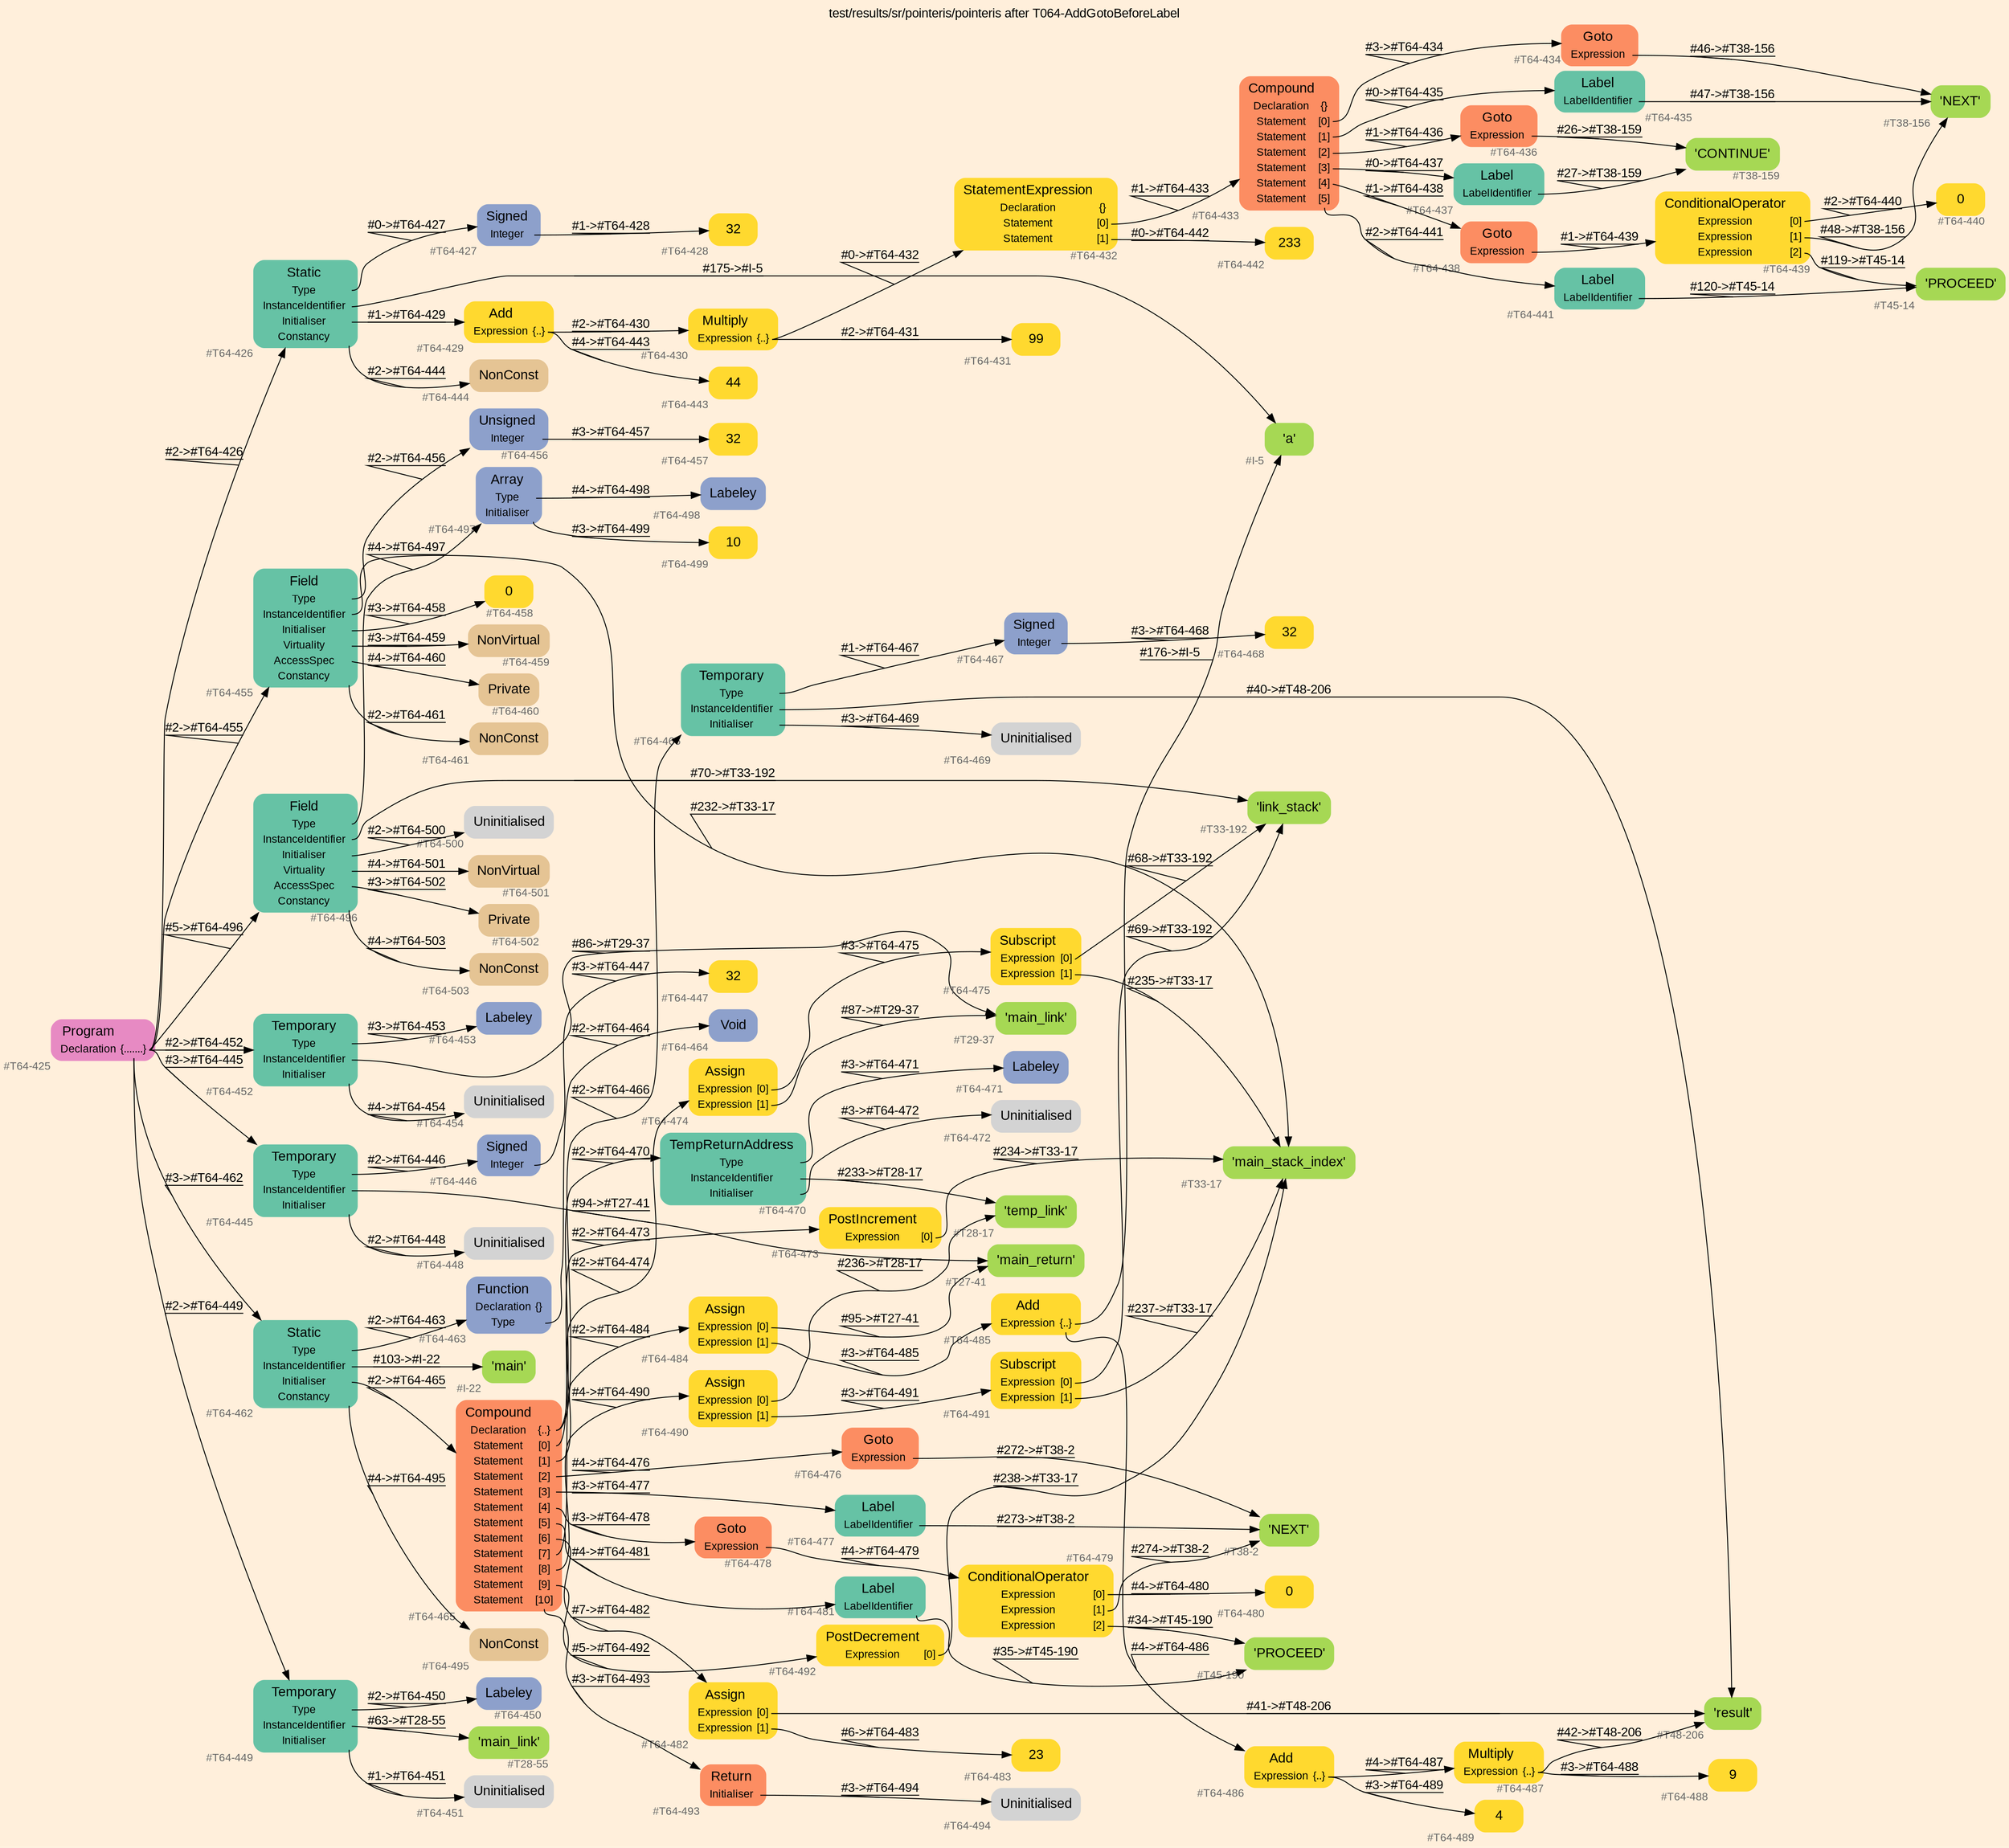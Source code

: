 digraph "test/results/sr/pointeris/pointeris after T064-AddGotoBeforeLabel" {
label = "test/results/sr/pointeris/pointeris after T064-AddGotoBeforeLabel"
labelloc = t
graph [
    rankdir = "LR"
    ranksep = 0.3
    bgcolor = antiquewhite1
    color = black
    fontcolor = black
    fontname = "Arial"
];
node [
    fontname = "Arial"
];
edge [
    fontname = "Arial"
];

// -------------------- node figure --------------------
// -------- block #T64-425 ----------
"#T64-425" [
    fillcolor = "/set28/4"
    xlabel = "#T64-425"
    fontsize = "12"
    fontcolor = grey40
    shape = "plaintext"
    label = <<TABLE BORDER="0" CELLBORDER="0" CELLSPACING="0">
     <TR><TD><FONT COLOR="black" POINT-SIZE="15">Program</FONT></TD></TR>
     <TR><TD><FONT COLOR="black" POINT-SIZE="12">Declaration</FONT></TD><TD PORT="port0"><FONT COLOR="black" POINT-SIZE="12">{.......}</FONT></TD></TR>
    </TABLE>>
    style = "rounded,filled"
];

// -------- block #T64-426 ----------
"#T64-426" [
    fillcolor = "/set28/1"
    xlabel = "#T64-426"
    fontsize = "12"
    fontcolor = grey40
    shape = "plaintext"
    label = <<TABLE BORDER="0" CELLBORDER="0" CELLSPACING="0">
     <TR><TD><FONT COLOR="black" POINT-SIZE="15">Static</FONT></TD></TR>
     <TR><TD><FONT COLOR="black" POINT-SIZE="12">Type</FONT></TD><TD PORT="port0"></TD></TR>
     <TR><TD><FONT COLOR="black" POINT-SIZE="12">InstanceIdentifier</FONT></TD><TD PORT="port1"></TD></TR>
     <TR><TD><FONT COLOR="black" POINT-SIZE="12">Initialiser</FONT></TD><TD PORT="port2"></TD></TR>
     <TR><TD><FONT COLOR="black" POINT-SIZE="12">Constancy</FONT></TD><TD PORT="port3"></TD></TR>
    </TABLE>>
    style = "rounded,filled"
];

// -------- block #T64-427 ----------
"#T64-427" [
    fillcolor = "/set28/3"
    xlabel = "#T64-427"
    fontsize = "12"
    fontcolor = grey40
    shape = "plaintext"
    label = <<TABLE BORDER="0" CELLBORDER="0" CELLSPACING="0">
     <TR><TD><FONT COLOR="black" POINT-SIZE="15">Signed</FONT></TD></TR>
     <TR><TD><FONT COLOR="black" POINT-SIZE="12">Integer</FONT></TD><TD PORT="port0"></TD></TR>
    </TABLE>>
    style = "rounded,filled"
];

// -------- block #T64-428 ----------
"#T64-428" [
    fillcolor = "/set28/6"
    xlabel = "#T64-428"
    fontsize = "12"
    fontcolor = grey40
    shape = "plaintext"
    label = <<TABLE BORDER="0" CELLBORDER="0" CELLSPACING="0">
     <TR><TD><FONT COLOR="black" POINT-SIZE="15">32</FONT></TD></TR>
    </TABLE>>
    style = "rounded,filled"
];

// -------- block #I-5 ----------
"#I-5" [
    fillcolor = "/set28/5"
    xlabel = "#I-5"
    fontsize = "12"
    fontcolor = grey40
    shape = "plaintext"
    label = <<TABLE BORDER="0" CELLBORDER="0" CELLSPACING="0">
     <TR><TD><FONT COLOR="black" POINT-SIZE="15">'a'</FONT></TD></TR>
    </TABLE>>
    style = "rounded,filled"
];

// -------- block #T64-429 ----------
"#T64-429" [
    fillcolor = "/set28/6"
    xlabel = "#T64-429"
    fontsize = "12"
    fontcolor = grey40
    shape = "plaintext"
    label = <<TABLE BORDER="0" CELLBORDER="0" CELLSPACING="0">
     <TR><TD><FONT COLOR="black" POINT-SIZE="15">Add</FONT></TD></TR>
     <TR><TD><FONT COLOR="black" POINT-SIZE="12">Expression</FONT></TD><TD PORT="port0"><FONT COLOR="black" POINT-SIZE="12">{..}</FONT></TD></TR>
    </TABLE>>
    style = "rounded,filled"
];

// -------- block #T64-430 ----------
"#T64-430" [
    fillcolor = "/set28/6"
    xlabel = "#T64-430"
    fontsize = "12"
    fontcolor = grey40
    shape = "plaintext"
    label = <<TABLE BORDER="0" CELLBORDER="0" CELLSPACING="0">
     <TR><TD><FONT COLOR="black" POINT-SIZE="15">Multiply</FONT></TD></TR>
     <TR><TD><FONT COLOR="black" POINT-SIZE="12">Expression</FONT></TD><TD PORT="port0"><FONT COLOR="black" POINT-SIZE="12">{..}</FONT></TD></TR>
    </TABLE>>
    style = "rounded,filled"
];

// -------- block #T64-431 ----------
"#T64-431" [
    fillcolor = "/set28/6"
    xlabel = "#T64-431"
    fontsize = "12"
    fontcolor = grey40
    shape = "plaintext"
    label = <<TABLE BORDER="0" CELLBORDER="0" CELLSPACING="0">
     <TR><TD><FONT COLOR="black" POINT-SIZE="15">99</FONT></TD></TR>
    </TABLE>>
    style = "rounded,filled"
];

// -------- block #T64-432 ----------
"#T64-432" [
    fillcolor = "/set28/6"
    xlabel = "#T64-432"
    fontsize = "12"
    fontcolor = grey40
    shape = "plaintext"
    label = <<TABLE BORDER="0" CELLBORDER="0" CELLSPACING="0">
     <TR><TD><FONT COLOR="black" POINT-SIZE="15">StatementExpression</FONT></TD></TR>
     <TR><TD><FONT COLOR="black" POINT-SIZE="12">Declaration</FONT></TD><TD PORT="port0"><FONT COLOR="black" POINT-SIZE="12">{}</FONT></TD></TR>
     <TR><TD><FONT COLOR="black" POINT-SIZE="12">Statement</FONT></TD><TD PORT="port1"><FONT COLOR="black" POINT-SIZE="12">[0]</FONT></TD></TR>
     <TR><TD><FONT COLOR="black" POINT-SIZE="12">Statement</FONT></TD><TD PORT="port2"><FONT COLOR="black" POINT-SIZE="12">[1]</FONT></TD></TR>
    </TABLE>>
    style = "rounded,filled"
];

// -------- block #T64-433 ----------
"#T64-433" [
    fillcolor = "/set28/2"
    xlabel = "#T64-433"
    fontsize = "12"
    fontcolor = grey40
    shape = "plaintext"
    label = <<TABLE BORDER="0" CELLBORDER="0" CELLSPACING="0">
     <TR><TD><FONT COLOR="black" POINT-SIZE="15">Compound</FONT></TD></TR>
     <TR><TD><FONT COLOR="black" POINT-SIZE="12">Declaration</FONT></TD><TD PORT="port0"><FONT COLOR="black" POINT-SIZE="12">{}</FONT></TD></TR>
     <TR><TD><FONT COLOR="black" POINT-SIZE="12">Statement</FONT></TD><TD PORT="port1"><FONT COLOR="black" POINT-SIZE="12">[0]</FONT></TD></TR>
     <TR><TD><FONT COLOR="black" POINT-SIZE="12">Statement</FONT></TD><TD PORT="port2"><FONT COLOR="black" POINT-SIZE="12">[1]</FONT></TD></TR>
     <TR><TD><FONT COLOR="black" POINT-SIZE="12">Statement</FONT></TD><TD PORT="port3"><FONT COLOR="black" POINT-SIZE="12">[2]</FONT></TD></TR>
     <TR><TD><FONT COLOR="black" POINT-SIZE="12">Statement</FONT></TD><TD PORT="port4"><FONT COLOR="black" POINT-SIZE="12">[3]</FONT></TD></TR>
     <TR><TD><FONT COLOR="black" POINT-SIZE="12">Statement</FONT></TD><TD PORT="port5"><FONT COLOR="black" POINT-SIZE="12">[4]</FONT></TD></TR>
     <TR><TD><FONT COLOR="black" POINT-SIZE="12">Statement</FONT></TD><TD PORT="port6"><FONT COLOR="black" POINT-SIZE="12">[5]</FONT></TD></TR>
    </TABLE>>
    style = "rounded,filled"
];

// -------- block #T64-434 ----------
"#T64-434" [
    fillcolor = "/set28/2"
    xlabel = "#T64-434"
    fontsize = "12"
    fontcolor = grey40
    shape = "plaintext"
    label = <<TABLE BORDER="0" CELLBORDER="0" CELLSPACING="0">
     <TR><TD><FONT COLOR="black" POINT-SIZE="15">Goto</FONT></TD></TR>
     <TR><TD><FONT COLOR="black" POINT-SIZE="12">Expression</FONT></TD><TD PORT="port0"></TD></TR>
    </TABLE>>
    style = "rounded,filled"
];

// -------- block #T38-156 ----------
"#T38-156" [
    fillcolor = "/set28/5"
    xlabel = "#T38-156"
    fontsize = "12"
    fontcolor = grey40
    shape = "plaintext"
    label = <<TABLE BORDER="0" CELLBORDER="0" CELLSPACING="0">
     <TR><TD><FONT COLOR="black" POINT-SIZE="15">'NEXT'</FONT></TD></TR>
    </TABLE>>
    style = "rounded,filled"
];

// -------- block #T64-435 ----------
"#T64-435" [
    fillcolor = "/set28/1"
    xlabel = "#T64-435"
    fontsize = "12"
    fontcolor = grey40
    shape = "plaintext"
    label = <<TABLE BORDER="0" CELLBORDER="0" CELLSPACING="0">
     <TR><TD><FONT COLOR="black" POINT-SIZE="15">Label</FONT></TD></TR>
     <TR><TD><FONT COLOR="black" POINT-SIZE="12">LabelIdentifier</FONT></TD><TD PORT="port0"></TD></TR>
    </TABLE>>
    style = "rounded,filled"
];

// -------- block #T64-436 ----------
"#T64-436" [
    fillcolor = "/set28/2"
    xlabel = "#T64-436"
    fontsize = "12"
    fontcolor = grey40
    shape = "plaintext"
    label = <<TABLE BORDER="0" CELLBORDER="0" CELLSPACING="0">
     <TR><TD><FONT COLOR="black" POINT-SIZE="15">Goto</FONT></TD></TR>
     <TR><TD><FONT COLOR="black" POINT-SIZE="12">Expression</FONT></TD><TD PORT="port0"></TD></TR>
    </TABLE>>
    style = "rounded,filled"
];

// -------- block #T38-159 ----------
"#T38-159" [
    fillcolor = "/set28/5"
    xlabel = "#T38-159"
    fontsize = "12"
    fontcolor = grey40
    shape = "plaintext"
    label = <<TABLE BORDER="0" CELLBORDER="0" CELLSPACING="0">
     <TR><TD><FONT COLOR="black" POINT-SIZE="15">'CONTINUE'</FONT></TD></TR>
    </TABLE>>
    style = "rounded,filled"
];

// -------- block #T64-437 ----------
"#T64-437" [
    fillcolor = "/set28/1"
    xlabel = "#T64-437"
    fontsize = "12"
    fontcolor = grey40
    shape = "plaintext"
    label = <<TABLE BORDER="0" CELLBORDER="0" CELLSPACING="0">
     <TR><TD><FONT COLOR="black" POINT-SIZE="15">Label</FONT></TD></TR>
     <TR><TD><FONT COLOR="black" POINT-SIZE="12">LabelIdentifier</FONT></TD><TD PORT="port0"></TD></TR>
    </TABLE>>
    style = "rounded,filled"
];

// -------- block #T64-438 ----------
"#T64-438" [
    fillcolor = "/set28/2"
    xlabel = "#T64-438"
    fontsize = "12"
    fontcolor = grey40
    shape = "plaintext"
    label = <<TABLE BORDER="0" CELLBORDER="0" CELLSPACING="0">
     <TR><TD><FONT COLOR="black" POINT-SIZE="15">Goto</FONT></TD></TR>
     <TR><TD><FONT COLOR="black" POINT-SIZE="12">Expression</FONT></TD><TD PORT="port0"></TD></TR>
    </TABLE>>
    style = "rounded,filled"
];

// -------- block #T64-439 ----------
"#T64-439" [
    fillcolor = "/set28/6"
    xlabel = "#T64-439"
    fontsize = "12"
    fontcolor = grey40
    shape = "plaintext"
    label = <<TABLE BORDER="0" CELLBORDER="0" CELLSPACING="0">
     <TR><TD><FONT COLOR="black" POINT-SIZE="15">ConditionalOperator</FONT></TD></TR>
     <TR><TD><FONT COLOR="black" POINT-SIZE="12">Expression</FONT></TD><TD PORT="port0"><FONT COLOR="black" POINT-SIZE="12">[0]</FONT></TD></TR>
     <TR><TD><FONT COLOR="black" POINT-SIZE="12">Expression</FONT></TD><TD PORT="port1"><FONT COLOR="black" POINT-SIZE="12">[1]</FONT></TD></TR>
     <TR><TD><FONT COLOR="black" POINT-SIZE="12">Expression</FONT></TD><TD PORT="port2"><FONT COLOR="black" POINT-SIZE="12">[2]</FONT></TD></TR>
    </TABLE>>
    style = "rounded,filled"
];

// -------- block #T64-440 ----------
"#T64-440" [
    fillcolor = "/set28/6"
    xlabel = "#T64-440"
    fontsize = "12"
    fontcolor = grey40
    shape = "plaintext"
    label = <<TABLE BORDER="0" CELLBORDER="0" CELLSPACING="0">
     <TR><TD><FONT COLOR="black" POINT-SIZE="15">0</FONT></TD></TR>
    </TABLE>>
    style = "rounded,filled"
];

// -------- block #T45-14 ----------
"#T45-14" [
    fillcolor = "/set28/5"
    xlabel = "#T45-14"
    fontsize = "12"
    fontcolor = grey40
    shape = "plaintext"
    label = <<TABLE BORDER="0" CELLBORDER="0" CELLSPACING="0">
     <TR><TD><FONT COLOR="black" POINT-SIZE="15">'PROCEED'</FONT></TD></TR>
    </TABLE>>
    style = "rounded,filled"
];

// -------- block #T64-441 ----------
"#T64-441" [
    fillcolor = "/set28/1"
    xlabel = "#T64-441"
    fontsize = "12"
    fontcolor = grey40
    shape = "plaintext"
    label = <<TABLE BORDER="0" CELLBORDER="0" CELLSPACING="0">
     <TR><TD><FONT COLOR="black" POINT-SIZE="15">Label</FONT></TD></TR>
     <TR><TD><FONT COLOR="black" POINT-SIZE="12">LabelIdentifier</FONT></TD><TD PORT="port0"></TD></TR>
    </TABLE>>
    style = "rounded,filled"
];

// -------- block #T64-442 ----------
"#T64-442" [
    fillcolor = "/set28/6"
    xlabel = "#T64-442"
    fontsize = "12"
    fontcolor = grey40
    shape = "plaintext"
    label = <<TABLE BORDER="0" CELLBORDER="0" CELLSPACING="0">
     <TR><TD><FONT COLOR="black" POINT-SIZE="15">233</FONT></TD></TR>
    </TABLE>>
    style = "rounded,filled"
];

// -------- block #T64-443 ----------
"#T64-443" [
    fillcolor = "/set28/6"
    xlabel = "#T64-443"
    fontsize = "12"
    fontcolor = grey40
    shape = "plaintext"
    label = <<TABLE BORDER="0" CELLBORDER="0" CELLSPACING="0">
     <TR><TD><FONT COLOR="black" POINT-SIZE="15">44</FONT></TD></TR>
    </TABLE>>
    style = "rounded,filled"
];

// -------- block #T64-444 ----------
"#T64-444" [
    fillcolor = "/set28/7"
    xlabel = "#T64-444"
    fontsize = "12"
    fontcolor = grey40
    shape = "plaintext"
    label = <<TABLE BORDER="0" CELLBORDER="0" CELLSPACING="0">
     <TR><TD><FONT COLOR="black" POINT-SIZE="15">NonConst</FONT></TD></TR>
    </TABLE>>
    style = "rounded,filled"
];

// -------- block #T64-445 ----------
"#T64-445" [
    fillcolor = "/set28/1"
    xlabel = "#T64-445"
    fontsize = "12"
    fontcolor = grey40
    shape = "plaintext"
    label = <<TABLE BORDER="0" CELLBORDER="0" CELLSPACING="0">
     <TR><TD><FONT COLOR="black" POINT-SIZE="15">Temporary</FONT></TD></TR>
     <TR><TD><FONT COLOR="black" POINT-SIZE="12">Type</FONT></TD><TD PORT="port0"></TD></TR>
     <TR><TD><FONT COLOR="black" POINT-SIZE="12">InstanceIdentifier</FONT></TD><TD PORT="port1"></TD></TR>
     <TR><TD><FONT COLOR="black" POINT-SIZE="12">Initialiser</FONT></TD><TD PORT="port2"></TD></TR>
    </TABLE>>
    style = "rounded,filled"
];

// -------- block #T64-446 ----------
"#T64-446" [
    fillcolor = "/set28/3"
    xlabel = "#T64-446"
    fontsize = "12"
    fontcolor = grey40
    shape = "plaintext"
    label = <<TABLE BORDER="0" CELLBORDER="0" CELLSPACING="0">
     <TR><TD><FONT COLOR="black" POINT-SIZE="15">Signed</FONT></TD></TR>
     <TR><TD><FONT COLOR="black" POINT-SIZE="12">Integer</FONT></TD><TD PORT="port0"></TD></TR>
    </TABLE>>
    style = "rounded,filled"
];

// -------- block #T64-447 ----------
"#T64-447" [
    fillcolor = "/set28/6"
    xlabel = "#T64-447"
    fontsize = "12"
    fontcolor = grey40
    shape = "plaintext"
    label = <<TABLE BORDER="0" CELLBORDER="0" CELLSPACING="0">
     <TR><TD><FONT COLOR="black" POINT-SIZE="15">32</FONT></TD></TR>
    </TABLE>>
    style = "rounded,filled"
];

// -------- block #T27-41 ----------
"#T27-41" [
    fillcolor = "/set28/5"
    xlabel = "#T27-41"
    fontsize = "12"
    fontcolor = grey40
    shape = "plaintext"
    label = <<TABLE BORDER="0" CELLBORDER="0" CELLSPACING="0">
     <TR><TD><FONT COLOR="black" POINT-SIZE="15">'main_return'</FONT></TD></TR>
    </TABLE>>
    style = "rounded,filled"
];

// -------- block #T64-448 ----------
"#T64-448" [
    xlabel = "#T64-448"
    fontsize = "12"
    fontcolor = grey40
    shape = "plaintext"
    label = <<TABLE BORDER="0" CELLBORDER="0" CELLSPACING="0">
     <TR><TD><FONT COLOR="black" POINT-SIZE="15">Uninitialised</FONT></TD></TR>
    </TABLE>>
    style = "rounded,filled"
];

// -------- block #T64-449 ----------
"#T64-449" [
    fillcolor = "/set28/1"
    xlabel = "#T64-449"
    fontsize = "12"
    fontcolor = grey40
    shape = "plaintext"
    label = <<TABLE BORDER="0" CELLBORDER="0" CELLSPACING="0">
     <TR><TD><FONT COLOR="black" POINT-SIZE="15">Temporary</FONT></TD></TR>
     <TR><TD><FONT COLOR="black" POINT-SIZE="12">Type</FONT></TD><TD PORT="port0"></TD></TR>
     <TR><TD><FONT COLOR="black" POINT-SIZE="12">InstanceIdentifier</FONT></TD><TD PORT="port1"></TD></TR>
     <TR><TD><FONT COLOR="black" POINT-SIZE="12">Initialiser</FONT></TD><TD PORT="port2"></TD></TR>
    </TABLE>>
    style = "rounded,filled"
];

// -------- block #T64-450 ----------
"#T64-450" [
    fillcolor = "/set28/3"
    xlabel = "#T64-450"
    fontsize = "12"
    fontcolor = grey40
    shape = "plaintext"
    label = <<TABLE BORDER="0" CELLBORDER="0" CELLSPACING="0">
     <TR><TD><FONT COLOR="black" POINT-SIZE="15">Labeley</FONT></TD></TR>
    </TABLE>>
    style = "rounded,filled"
];

// -------- block #T28-55 ----------
"#T28-55" [
    fillcolor = "/set28/5"
    xlabel = "#T28-55"
    fontsize = "12"
    fontcolor = grey40
    shape = "plaintext"
    label = <<TABLE BORDER="0" CELLBORDER="0" CELLSPACING="0">
     <TR><TD><FONT COLOR="black" POINT-SIZE="15">'main_link'</FONT></TD></TR>
    </TABLE>>
    style = "rounded,filled"
];

// -------- block #T64-451 ----------
"#T64-451" [
    xlabel = "#T64-451"
    fontsize = "12"
    fontcolor = grey40
    shape = "plaintext"
    label = <<TABLE BORDER="0" CELLBORDER="0" CELLSPACING="0">
     <TR><TD><FONT COLOR="black" POINT-SIZE="15">Uninitialised</FONT></TD></TR>
    </TABLE>>
    style = "rounded,filled"
];

// -------- block #T64-452 ----------
"#T64-452" [
    fillcolor = "/set28/1"
    xlabel = "#T64-452"
    fontsize = "12"
    fontcolor = grey40
    shape = "plaintext"
    label = <<TABLE BORDER="0" CELLBORDER="0" CELLSPACING="0">
     <TR><TD><FONT COLOR="black" POINT-SIZE="15">Temporary</FONT></TD></TR>
     <TR><TD><FONT COLOR="black" POINT-SIZE="12">Type</FONT></TD><TD PORT="port0"></TD></TR>
     <TR><TD><FONT COLOR="black" POINT-SIZE="12">InstanceIdentifier</FONT></TD><TD PORT="port1"></TD></TR>
     <TR><TD><FONT COLOR="black" POINT-SIZE="12">Initialiser</FONT></TD><TD PORT="port2"></TD></TR>
    </TABLE>>
    style = "rounded,filled"
];

// -------- block #T64-453 ----------
"#T64-453" [
    fillcolor = "/set28/3"
    xlabel = "#T64-453"
    fontsize = "12"
    fontcolor = grey40
    shape = "plaintext"
    label = <<TABLE BORDER="0" CELLBORDER="0" CELLSPACING="0">
     <TR><TD><FONT COLOR="black" POINT-SIZE="15">Labeley</FONT></TD></TR>
    </TABLE>>
    style = "rounded,filled"
];

// -------- block #T29-37 ----------
"#T29-37" [
    fillcolor = "/set28/5"
    xlabel = "#T29-37"
    fontsize = "12"
    fontcolor = grey40
    shape = "plaintext"
    label = <<TABLE BORDER="0" CELLBORDER="0" CELLSPACING="0">
     <TR><TD><FONT COLOR="black" POINT-SIZE="15">'main_link'</FONT></TD></TR>
    </TABLE>>
    style = "rounded,filled"
];

// -------- block #T64-454 ----------
"#T64-454" [
    xlabel = "#T64-454"
    fontsize = "12"
    fontcolor = grey40
    shape = "plaintext"
    label = <<TABLE BORDER="0" CELLBORDER="0" CELLSPACING="0">
     <TR><TD><FONT COLOR="black" POINT-SIZE="15">Uninitialised</FONT></TD></TR>
    </TABLE>>
    style = "rounded,filled"
];

// -------- block #T64-455 ----------
"#T64-455" [
    fillcolor = "/set28/1"
    xlabel = "#T64-455"
    fontsize = "12"
    fontcolor = grey40
    shape = "plaintext"
    label = <<TABLE BORDER="0" CELLBORDER="0" CELLSPACING="0">
     <TR><TD><FONT COLOR="black" POINT-SIZE="15">Field</FONT></TD></TR>
     <TR><TD><FONT COLOR="black" POINT-SIZE="12">Type</FONT></TD><TD PORT="port0"></TD></TR>
     <TR><TD><FONT COLOR="black" POINT-SIZE="12">InstanceIdentifier</FONT></TD><TD PORT="port1"></TD></TR>
     <TR><TD><FONT COLOR="black" POINT-SIZE="12">Initialiser</FONT></TD><TD PORT="port2"></TD></TR>
     <TR><TD><FONT COLOR="black" POINT-SIZE="12">Virtuality</FONT></TD><TD PORT="port3"></TD></TR>
     <TR><TD><FONT COLOR="black" POINT-SIZE="12">AccessSpec</FONT></TD><TD PORT="port4"></TD></TR>
     <TR><TD><FONT COLOR="black" POINT-SIZE="12">Constancy</FONT></TD><TD PORT="port5"></TD></TR>
    </TABLE>>
    style = "rounded,filled"
];

// -------- block #T64-456 ----------
"#T64-456" [
    fillcolor = "/set28/3"
    xlabel = "#T64-456"
    fontsize = "12"
    fontcolor = grey40
    shape = "plaintext"
    label = <<TABLE BORDER="0" CELLBORDER="0" CELLSPACING="0">
     <TR><TD><FONT COLOR="black" POINT-SIZE="15">Unsigned</FONT></TD></TR>
     <TR><TD><FONT COLOR="black" POINT-SIZE="12">Integer</FONT></TD><TD PORT="port0"></TD></TR>
    </TABLE>>
    style = "rounded,filled"
];

// -------- block #T64-457 ----------
"#T64-457" [
    fillcolor = "/set28/6"
    xlabel = "#T64-457"
    fontsize = "12"
    fontcolor = grey40
    shape = "plaintext"
    label = <<TABLE BORDER="0" CELLBORDER="0" CELLSPACING="0">
     <TR><TD><FONT COLOR="black" POINT-SIZE="15">32</FONT></TD></TR>
    </TABLE>>
    style = "rounded,filled"
];

// -------- block #T33-17 ----------
"#T33-17" [
    fillcolor = "/set28/5"
    xlabel = "#T33-17"
    fontsize = "12"
    fontcolor = grey40
    shape = "plaintext"
    label = <<TABLE BORDER="0" CELLBORDER="0" CELLSPACING="0">
     <TR><TD><FONT COLOR="black" POINT-SIZE="15">'main_stack_index'</FONT></TD></TR>
    </TABLE>>
    style = "rounded,filled"
];

// -------- block #T64-458 ----------
"#T64-458" [
    fillcolor = "/set28/6"
    xlabel = "#T64-458"
    fontsize = "12"
    fontcolor = grey40
    shape = "plaintext"
    label = <<TABLE BORDER="0" CELLBORDER="0" CELLSPACING="0">
     <TR><TD><FONT COLOR="black" POINT-SIZE="15">0</FONT></TD></TR>
    </TABLE>>
    style = "rounded,filled"
];

// -------- block #T64-459 ----------
"#T64-459" [
    fillcolor = "/set28/7"
    xlabel = "#T64-459"
    fontsize = "12"
    fontcolor = grey40
    shape = "plaintext"
    label = <<TABLE BORDER="0" CELLBORDER="0" CELLSPACING="0">
     <TR><TD><FONT COLOR="black" POINT-SIZE="15">NonVirtual</FONT></TD></TR>
    </TABLE>>
    style = "rounded,filled"
];

// -------- block #T64-460 ----------
"#T64-460" [
    fillcolor = "/set28/7"
    xlabel = "#T64-460"
    fontsize = "12"
    fontcolor = grey40
    shape = "plaintext"
    label = <<TABLE BORDER="0" CELLBORDER="0" CELLSPACING="0">
     <TR><TD><FONT COLOR="black" POINT-SIZE="15">Private</FONT></TD></TR>
    </TABLE>>
    style = "rounded,filled"
];

// -------- block #T64-461 ----------
"#T64-461" [
    fillcolor = "/set28/7"
    xlabel = "#T64-461"
    fontsize = "12"
    fontcolor = grey40
    shape = "plaintext"
    label = <<TABLE BORDER="0" CELLBORDER="0" CELLSPACING="0">
     <TR><TD><FONT COLOR="black" POINT-SIZE="15">NonConst</FONT></TD></TR>
    </TABLE>>
    style = "rounded,filled"
];

// -------- block #T64-462 ----------
"#T64-462" [
    fillcolor = "/set28/1"
    xlabel = "#T64-462"
    fontsize = "12"
    fontcolor = grey40
    shape = "plaintext"
    label = <<TABLE BORDER="0" CELLBORDER="0" CELLSPACING="0">
     <TR><TD><FONT COLOR="black" POINT-SIZE="15">Static</FONT></TD></TR>
     <TR><TD><FONT COLOR="black" POINT-SIZE="12">Type</FONT></TD><TD PORT="port0"></TD></TR>
     <TR><TD><FONT COLOR="black" POINT-SIZE="12">InstanceIdentifier</FONT></TD><TD PORT="port1"></TD></TR>
     <TR><TD><FONT COLOR="black" POINT-SIZE="12">Initialiser</FONT></TD><TD PORT="port2"></TD></TR>
     <TR><TD><FONT COLOR="black" POINT-SIZE="12">Constancy</FONT></TD><TD PORT="port3"></TD></TR>
    </TABLE>>
    style = "rounded,filled"
];

// -------- block #T64-463 ----------
"#T64-463" [
    fillcolor = "/set28/3"
    xlabel = "#T64-463"
    fontsize = "12"
    fontcolor = grey40
    shape = "plaintext"
    label = <<TABLE BORDER="0" CELLBORDER="0" CELLSPACING="0">
     <TR><TD><FONT COLOR="black" POINT-SIZE="15">Function</FONT></TD></TR>
     <TR><TD><FONT COLOR="black" POINT-SIZE="12">Declaration</FONT></TD><TD PORT="port0"><FONT COLOR="black" POINT-SIZE="12">{}</FONT></TD></TR>
     <TR><TD><FONT COLOR="black" POINT-SIZE="12">Type</FONT></TD><TD PORT="port1"></TD></TR>
    </TABLE>>
    style = "rounded,filled"
];

// -------- block #T64-464 ----------
"#T64-464" [
    fillcolor = "/set28/3"
    xlabel = "#T64-464"
    fontsize = "12"
    fontcolor = grey40
    shape = "plaintext"
    label = <<TABLE BORDER="0" CELLBORDER="0" CELLSPACING="0">
     <TR><TD><FONT COLOR="black" POINT-SIZE="15">Void</FONT></TD></TR>
    </TABLE>>
    style = "rounded,filled"
];

// -------- block #I-22 ----------
"#I-22" [
    fillcolor = "/set28/5"
    xlabel = "#I-22"
    fontsize = "12"
    fontcolor = grey40
    shape = "plaintext"
    label = <<TABLE BORDER="0" CELLBORDER="0" CELLSPACING="0">
     <TR><TD><FONT COLOR="black" POINT-SIZE="15">'main'</FONT></TD></TR>
    </TABLE>>
    style = "rounded,filled"
];

// -------- block #T64-465 ----------
"#T64-465" [
    fillcolor = "/set28/2"
    xlabel = "#T64-465"
    fontsize = "12"
    fontcolor = grey40
    shape = "plaintext"
    label = <<TABLE BORDER="0" CELLBORDER="0" CELLSPACING="0">
     <TR><TD><FONT COLOR="black" POINT-SIZE="15">Compound</FONT></TD></TR>
     <TR><TD><FONT COLOR="black" POINT-SIZE="12">Declaration</FONT></TD><TD PORT="port0"><FONT COLOR="black" POINT-SIZE="12">{..}</FONT></TD></TR>
     <TR><TD><FONT COLOR="black" POINT-SIZE="12">Statement</FONT></TD><TD PORT="port1"><FONT COLOR="black" POINT-SIZE="12">[0]</FONT></TD></TR>
     <TR><TD><FONT COLOR="black" POINT-SIZE="12">Statement</FONT></TD><TD PORT="port2"><FONT COLOR="black" POINT-SIZE="12">[1]</FONT></TD></TR>
     <TR><TD><FONT COLOR="black" POINT-SIZE="12">Statement</FONT></TD><TD PORT="port3"><FONT COLOR="black" POINT-SIZE="12">[2]</FONT></TD></TR>
     <TR><TD><FONT COLOR="black" POINT-SIZE="12">Statement</FONT></TD><TD PORT="port4"><FONT COLOR="black" POINT-SIZE="12">[3]</FONT></TD></TR>
     <TR><TD><FONT COLOR="black" POINT-SIZE="12">Statement</FONT></TD><TD PORT="port5"><FONT COLOR="black" POINT-SIZE="12">[4]</FONT></TD></TR>
     <TR><TD><FONT COLOR="black" POINT-SIZE="12">Statement</FONT></TD><TD PORT="port6"><FONT COLOR="black" POINT-SIZE="12">[5]</FONT></TD></TR>
     <TR><TD><FONT COLOR="black" POINT-SIZE="12">Statement</FONT></TD><TD PORT="port7"><FONT COLOR="black" POINT-SIZE="12">[6]</FONT></TD></TR>
     <TR><TD><FONT COLOR="black" POINT-SIZE="12">Statement</FONT></TD><TD PORT="port8"><FONT COLOR="black" POINT-SIZE="12">[7]</FONT></TD></TR>
     <TR><TD><FONT COLOR="black" POINT-SIZE="12">Statement</FONT></TD><TD PORT="port9"><FONT COLOR="black" POINT-SIZE="12">[8]</FONT></TD></TR>
     <TR><TD><FONT COLOR="black" POINT-SIZE="12">Statement</FONT></TD><TD PORT="port10"><FONT COLOR="black" POINT-SIZE="12">[9]</FONT></TD></TR>
     <TR><TD><FONT COLOR="black" POINT-SIZE="12">Statement</FONT></TD><TD PORT="port11"><FONT COLOR="black" POINT-SIZE="12">[10]</FONT></TD></TR>
    </TABLE>>
    style = "rounded,filled"
];

// -------- block #T64-466 ----------
"#T64-466" [
    fillcolor = "/set28/1"
    xlabel = "#T64-466"
    fontsize = "12"
    fontcolor = grey40
    shape = "plaintext"
    label = <<TABLE BORDER="0" CELLBORDER="0" CELLSPACING="0">
     <TR><TD><FONT COLOR="black" POINT-SIZE="15">Temporary</FONT></TD></TR>
     <TR><TD><FONT COLOR="black" POINT-SIZE="12">Type</FONT></TD><TD PORT="port0"></TD></TR>
     <TR><TD><FONT COLOR="black" POINT-SIZE="12">InstanceIdentifier</FONT></TD><TD PORT="port1"></TD></TR>
     <TR><TD><FONT COLOR="black" POINT-SIZE="12">Initialiser</FONT></TD><TD PORT="port2"></TD></TR>
    </TABLE>>
    style = "rounded,filled"
];

// -------- block #T64-467 ----------
"#T64-467" [
    fillcolor = "/set28/3"
    xlabel = "#T64-467"
    fontsize = "12"
    fontcolor = grey40
    shape = "plaintext"
    label = <<TABLE BORDER="0" CELLBORDER="0" CELLSPACING="0">
     <TR><TD><FONT COLOR="black" POINT-SIZE="15">Signed</FONT></TD></TR>
     <TR><TD><FONT COLOR="black" POINT-SIZE="12">Integer</FONT></TD><TD PORT="port0"></TD></TR>
    </TABLE>>
    style = "rounded,filled"
];

// -------- block #T64-468 ----------
"#T64-468" [
    fillcolor = "/set28/6"
    xlabel = "#T64-468"
    fontsize = "12"
    fontcolor = grey40
    shape = "plaintext"
    label = <<TABLE BORDER="0" CELLBORDER="0" CELLSPACING="0">
     <TR><TD><FONT COLOR="black" POINT-SIZE="15">32</FONT></TD></TR>
    </TABLE>>
    style = "rounded,filled"
];

// -------- block #T48-206 ----------
"#T48-206" [
    fillcolor = "/set28/5"
    xlabel = "#T48-206"
    fontsize = "12"
    fontcolor = grey40
    shape = "plaintext"
    label = <<TABLE BORDER="0" CELLBORDER="0" CELLSPACING="0">
     <TR><TD><FONT COLOR="black" POINT-SIZE="15">'result'</FONT></TD></TR>
    </TABLE>>
    style = "rounded,filled"
];

// -------- block #T64-469 ----------
"#T64-469" [
    xlabel = "#T64-469"
    fontsize = "12"
    fontcolor = grey40
    shape = "plaintext"
    label = <<TABLE BORDER="0" CELLBORDER="0" CELLSPACING="0">
     <TR><TD><FONT COLOR="black" POINT-SIZE="15">Uninitialised</FONT></TD></TR>
    </TABLE>>
    style = "rounded,filled"
];

// -------- block #T64-470 ----------
"#T64-470" [
    fillcolor = "/set28/1"
    xlabel = "#T64-470"
    fontsize = "12"
    fontcolor = grey40
    shape = "plaintext"
    label = <<TABLE BORDER="0" CELLBORDER="0" CELLSPACING="0">
     <TR><TD><FONT COLOR="black" POINT-SIZE="15">TempReturnAddress</FONT></TD></TR>
     <TR><TD><FONT COLOR="black" POINT-SIZE="12">Type</FONT></TD><TD PORT="port0"></TD></TR>
     <TR><TD><FONT COLOR="black" POINT-SIZE="12">InstanceIdentifier</FONT></TD><TD PORT="port1"></TD></TR>
     <TR><TD><FONT COLOR="black" POINT-SIZE="12">Initialiser</FONT></TD><TD PORT="port2"></TD></TR>
    </TABLE>>
    style = "rounded,filled"
];

// -------- block #T64-471 ----------
"#T64-471" [
    fillcolor = "/set28/3"
    xlabel = "#T64-471"
    fontsize = "12"
    fontcolor = grey40
    shape = "plaintext"
    label = <<TABLE BORDER="0" CELLBORDER="0" CELLSPACING="0">
     <TR><TD><FONT COLOR="black" POINT-SIZE="15">Labeley</FONT></TD></TR>
    </TABLE>>
    style = "rounded,filled"
];

// -------- block #T28-17 ----------
"#T28-17" [
    fillcolor = "/set28/5"
    xlabel = "#T28-17"
    fontsize = "12"
    fontcolor = grey40
    shape = "plaintext"
    label = <<TABLE BORDER="0" CELLBORDER="0" CELLSPACING="0">
     <TR><TD><FONT COLOR="black" POINT-SIZE="15">'temp_link'</FONT></TD></TR>
    </TABLE>>
    style = "rounded,filled"
];

// -------- block #T64-472 ----------
"#T64-472" [
    xlabel = "#T64-472"
    fontsize = "12"
    fontcolor = grey40
    shape = "plaintext"
    label = <<TABLE BORDER="0" CELLBORDER="0" CELLSPACING="0">
     <TR><TD><FONT COLOR="black" POINT-SIZE="15">Uninitialised</FONT></TD></TR>
    </TABLE>>
    style = "rounded,filled"
];

// -------- block #T64-473 ----------
"#T64-473" [
    fillcolor = "/set28/6"
    xlabel = "#T64-473"
    fontsize = "12"
    fontcolor = grey40
    shape = "plaintext"
    label = <<TABLE BORDER="0" CELLBORDER="0" CELLSPACING="0">
     <TR><TD><FONT COLOR="black" POINT-SIZE="15">PostIncrement</FONT></TD></TR>
     <TR><TD><FONT COLOR="black" POINT-SIZE="12">Expression</FONT></TD><TD PORT="port0"><FONT COLOR="black" POINT-SIZE="12">[0]</FONT></TD></TR>
    </TABLE>>
    style = "rounded,filled"
];

// -------- block #T64-474 ----------
"#T64-474" [
    fillcolor = "/set28/6"
    xlabel = "#T64-474"
    fontsize = "12"
    fontcolor = grey40
    shape = "plaintext"
    label = <<TABLE BORDER="0" CELLBORDER="0" CELLSPACING="0">
     <TR><TD><FONT COLOR="black" POINT-SIZE="15">Assign</FONT></TD></TR>
     <TR><TD><FONT COLOR="black" POINT-SIZE="12">Expression</FONT></TD><TD PORT="port0"><FONT COLOR="black" POINT-SIZE="12">[0]</FONT></TD></TR>
     <TR><TD><FONT COLOR="black" POINT-SIZE="12">Expression</FONT></TD><TD PORT="port1"><FONT COLOR="black" POINT-SIZE="12">[1]</FONT></TD></TR>
    </TABLE>>
    style = "rounded,filled"
];

// -------- block #T64-475 ----------
"#T64-475" [
    fillcolor = "/set28/6"
    xlabel = "#T64-475"
    fontsize = "12"
    fontcolor = grey40
    shape = "plaintext"
    label = <<TABLE BORDER="0" CELLBORDER="0" CELLSPACING="0">
     <TR><TD><FONT COLOR="black" POINT-SIZE="15">Subscript</FONT></TD></TR>
     <TR><TD><FONT COLOR="black" POINT-SIZE="12">Expression</FONT></TD><TD PORT="port0"><FONT COLOR="black" POINT-SIZE="12">[0]</FONT></TD></TR>
     <TR><TD><FONT COLOR="black" POINT-SIZE="12">Expression</FONT></TD><TD PORT="port1"><FONT COLOR="black" POINT-SIZE="12">[1]</FONT></TD></TR>
    </TABLE>>
    style = "rounded,filled"
];

// -------- block #T33-192 ----------
"#T33-192" [
    fillcolor = "/set28/5"
    xlabel = "#T33-192"
    fontsize = "12"
    fontcolor = grey40
    shape = "plaintext"
    label = <<TABLE BORDER="0" CELLBORDER="0" CELLSPACING="0">
     <TR><TD><FONT COLOR="black" POINT-SIZE="15">'link_stack'</FONT></TD></TR>
    </TABLE>>
    style = "rounded,filled"
];

// -------- block #T64-476 ----------
"#T64-476" [
    fillcolor = "/set28/2"
    xlabel = "#T64-476"
    fontsize = "12"
    fontcolor = grey40
    shape = "plaintext"
    label = <<TABLE BORDER="0" CELLBORDER="0" CELLSPACING="0">
     <TR><TD><FONT COLOR="black" POINT-SIZE="15">Goto</FONT></TD></TR>
     <TR><TD><FONT COLOR="black" POINT-SIZE="12">Expression</FONT></TD><TD PORT="port0"></TD></TR>
    </TABLE>>
    style = "rounded,filled"
];

// -------- block #T38-2 ----------
"#T38-2" [
    fillcolor = "/set28/5"
    xlabel = "#T38-2"
    fontsize = "12"
    fontcolor = grey40
    shape = "plaintext"
    label = <<TABLE BORDER="0" CELLBORDER="0" CELLSPACING="0">
     <TR><TD><FONT COLOR="black" POINT-SIZE="15">'NEXT'</FONT></TD></TR>
    </TABLE>>
    style = "rounded,filled"
];

// -------- block #T64-477 ----------
"#T64-477" [
    fillcolor = "/set28/1"
    xlabel = "#T64-477"
    fontsize = "12"
    fontcolor = grey40
    shape = "plaintext"
    label = <<TABLE BORDER="0" CELLBORDER="0" CELLSPACING="0">
     <TR><TD><FONT COLOR="black" POINT-SIZE="15">Label</FONT></TD></TR>
     <TR><TD><FONT COLOR="black" POINT-SIZE="12">LabelIdentifier</FONT></TD><TD PORT="port0"></TD></TR>
    </TABLE>>
    style = "rounded,filled"
];

// -------- block #T64-478 ----------
"#T64-478" [
    fillcolor = "/set28/2"
    xlabel = "#T64-478"
    fontsize = "12"
    fontcolor = grey40
    shape = "plaintext"
    label = <<TABLE BORDER="0" CELLBORDER="0" CELLSPACING="0">
     <TR><TD><FONT COLOR="black" POINT-SIZE="15">Goto</FONT></TD></TR>
     <TR><TD><FONT COLOR="black" POINT-SIZE="12">Expression</FONT></TD><TD PORT="port0"></TD></TR>
    </TABLE>>
    style = "rounded,filled"
];

// -------- block #T64-479 ----------
"#T64-479" [
    fillcolor = "/set28/6"
    xlabel = "#T64-479"
    fontsize = "12"
    fontcolor = grey40
    shape = "plaintext"
    label = <<TABLE BORDER="0" CELLBORDER="0" CELLSPACING="0">
     <TR><TD><FONT COLOR="black" POINT-SIZE="15">ConditionalOperator</FONT></TD></TR>
     <TR><TD><FONT COLOR="black" POINT-SIZE="12">Expression</FONT></TD><TD PORT="port0"><FONT COLOR="black" POINT-SIZE="12">[0]</FONT></TD></TR>
     <TR><TD><FONT COLOR="black" POINT-SIZE="12">Expression</FONT></TD><TD PORT="port1"><FONT COLOR="black" POINT-SIZE="12">[1]</FONT></TD></TR>
     <TR><TD><FONT COLOR="black" POINT-SIZE="12">Expression</FONT></TD><TD PORT="port2"><FONT COLOR="black" POINT-SIZE="12">[2]</FONT></TD></TR>
    </TABLE>>
    style = "rounded,filled"
];

// -------- block #T64-480 ----------
"#T64-480" [
    fillcolor = "/set28/6"
    xlabel = "#T64-480"
    fontsize = "12"
    fontcolor = grey40
    shape = "plaintext"
    label = <<TABLE BORDER="0" CELLBORDER="0" CELLSPACING="0">
     <TR><TD><FONT COLOR="black" POINT-SIZE="15">0</FONT></TD></TR>
    </TABLE>>
    style = "rounded,filled"
];

// -------- block #T45-190 ----------
"#T45-190" [
    fillcolor = "/set28/5"
    xlabel = "#T45-190"
    fontsize = "12"
    fontcolor = grey40
    shape = "plaintext"
    label = <<TABLE BORDER="0" CELLBORDER="0" CELLSPACING="0">
     <TR><TD><FONT COLOR="black" POINT-SIZE="15">'PROCEED'</FONT></TD></TR>
    </TABLE>>
    style = "rounded,filled"
];

// -------- block #T64-481 ----------
"#T64-481" [
    fillcolor = "/set28/1"
    xlabel = "#T64-481"
    fontsize = "12"
    fontcolor = grey40
    shape = "plaintext"
    label = <<TABLE BORDER="0" CELLBORDER="0" CELLSPACING="0">
     <TR><TD><FONT COLOR="black" POINT-SIZE="15">Label</FONT></TD></TR>
     <TR><TD><FONT COLOR="black" POINT-SIZE="12">LabelIdentifier</FONT></TD><TD PORT="port0"></TD></TR>
    </TABLE>>
    style = "rounded,filled"
];

// -------- block #T64-482 ----------
"#T64-482" [
    fillcolor = "/set28/6"
    xlabel = "#T64-482"
    fontsize = "12"
    fontcolor = grey40
    shape = "plaintext"
    label = <<TABLE BORDER="0" CELLBORDER="0" CELLSPACING="0">
     <TR><TD><FONT COLOR="black" POINT-SIZE="15">Assign</FONT></TD></TR>
     <TR><TD><FONT COLOR="black" POINT-SIZE="12">Expression</FONT></TD><TD PORT="port0"><FONT COLOR="black" POINT-SIZE="12">[0]</FONT></TD></TR>
     <TR><TD><FONT COLOR="black" POINT-SIZE="12">Expression</FONT></TD><TD PORT="port1"><FONT COLOR="black" POINT-SIZE="12">[1]</FONT></TD></TR>
    </TABLE>>
    style = "rounded,filled"
];

// -------- block #T64-483 ----------
"#T64-483" [
    fillcolor = "/set28/6"
    xlabel = "#T64-483"
    fontsize = "12"
    fontcolor = grey40
    shape = "plaintext"
    label = <<TABLE BORDER="0" CELLBORDER="0" CELLSPACING="0">
     <TR><TD><FONT COLOR="black" POINT-SIZE="15">23</FONT></TD></TR>
    </TABLE>>
    style = "rounded,filled"
];

// -------- block #T64-484 ----------
"#T64-484" [
    fillcolor = "/set28/6"
    xlabel = "#T64-484"
    fontsize = "12"
    fontcolor = grey40
    shape = "plaintext"
    label = <<TABLE BORDER="0" CELLBORDER="0" CELLSPACING="0">
     <TR><TD><FONT COLOR="black" POINT-SIZE="15">Assign</FONT></TD></TR>
     <TR><TD><FONT COLOR="black" POINT-SIZE="12">Expression</FONT></TD><TD PORT="port0"><FONT COLOR="black" POINT-SIZE="12">[0]</FONT></TD></TR>
     <TR><TD><FONT COLOR="black" POINT-SIZE="12">Expression</FONT></TD><TD PORT="port1"><FONT COLOR="black" POINT-SIZE="12">[1]</FONT></TD></TR>
    </TABLE>>
    style = "rounded,filled"
];

// -------- block #T64-485 ----------
"#T64-485" [
    fillcolor = "/set28/6"
    xlabel = "#T64-485"
    fontsize = "12"
    fontcolor = grey40
    shape = "plaintext"
    label = <<TABLE BORDER="0" CELLBORDER="0" CELLSPACING="0">
     <TR><TD><FONT COLOR="black" POINT-SIZE="15">Add</FONT></TD></TR>
     <TR><TD><FONT COLOR="black" POINT-SIZE="12">Expression</FONT></TD><TD PORT="port0"><FONT COLOR="black" POINT-SIZE="12">{..}</FONT></TD></TR>
    </TABLE>>
    style = "rounded,filled"
];

// -------- block #T64-486 ----------
"#T64-486" [
    fillcolor = "/set28/6"
    xlabel = "#T64-486"
    fontsize = "12"
    fontcolor = grey40
    shape = "plaintext"
    label = <<TABLE BORDER="0" CELLBORDER="0" CELLSPACING="0">
     <TR><TD><FONT COLOR="black" POINT-SIZE="15">Add</FONT></TD></TR>
     <TR><TD><FONT COLOR="black" POINT-SIZE="12">Expression</FONT></TD><TD PORT="port0"><FONT COLOR="black" POINT-SIZE="12">{..}</FONT></TD></TR>
    </TABLE>>
    style = "rounded,filled"
];

// -------- block #T64-487 ----------
"#T64-487" [
    fillcolor = "/set28/6"
    xlabel = "#T64-487"
    fontsize = "12"
    fontcolor = grey40
    shape = "plaintext"
    label = <<TABLE BORDER="0" CELLBORDER="0" CELLSPACING="0">
     <TR><TD><FONT COLOR="black" POINT-SIZE="15">Multiply</FONT></TD></TR>
     <TR><TD><FONT COLOR="black" POINT-SIZE="12">Expression</FONT></TD><TD PORT="port0"><FONT COLOR="black" POINT-SIZE="12">{..}</FONT></TD></TR>
    </TABLE>>
    style = "rounded,filled"
];

// -------- block #T64-488 ----------
"#T64-488" [
    fillcolor = "/set28/6"
    xlabel = "#T64-488"
    fontsize = "12"
    fontcolor = grey40
    shape = "plaintext"
    label = <<TABLE BORDER="0" CELLBORDER="0" CELLSPACING="0">
     <TR><TD><FONT COLOR="black" POINT-SIZE="15">9</FONT></TD></TR>
    </TABLE>>
    style = "rounded,filled"
];

// -------- block #T64-489 ----------
"#T64-489" [
    fillcolor = "/set28/6"
    xlabel = "#T64-489"
    fontsize = "12"
    fontcolor = grey40
    shape = "plaintext"
    label = <<TABLE BORDER="0" CELLBORDER="0" CELLSPACING="0">
     <TR><TD><FONT COLOR="black" POINT-SIZE="15">4</FONT></TD></TR>
    </TABLE>>
    style = "rounded,filled"
];

// -------- block #T64-490 ----------
"#T64-490" [
    fillcolor = "/set28/6"
    xlabel = "#T64-490"
    fontsize = "12"
    fontcolor = grey40
    shape = "plaintext"
    label = <<TABLE BORDER="0" CELLBORDER="0" CELLSPACING="0">
     <TR><TD><FONT COLOR="black" POINT-SIZE="15">Assign</FONT></TD></TR>
     <TR><TD><FONT COLOR="black" POINT-SIZE="12">Expression</FONT></TD><TD PORT="port0"><FONT COLOR="black" POINT-SIZE="12">[0]</FONT></TD></TR>
     <TR><TD><FONT COLOR="black" POINT-SIZE="12">Expression</FONT></TD><TD PORT="port1"><FONT COLOR="black" POINT-SIZE="12">[1]</FONT></TD></TR>
    </TABLE>>
    style = "rounded,filled"
];

// -------- block #T64-491 ----------
"#T64-491" [
    fillcolor = "/set28/6"
    xlabel = "#T64-491"
    fontsize = "12"
    fontcolor = grey40
    shape = "plaintext"
    label = <<TABLE BORDER="0" CELLBORDER="0" CELLSPACING="0">
     <TR><TD><FONT COLOR="black" POINT-SIZE="15">Subscript</FONT></TD></TR>
     <TR><TD><FONT COLOR="black" POINT-SIZE="12">Expression</FONT></TD><TD PORT="port0"><FONT COLOR="black" POINT-SIZE="12">[0]</FONT></TD></TR>
     <TR><TD><FONT COLOR="black" POINT-SIZE="12">Expression</FONT></TD><TD PORT="port1"><FONT COLOR="black" POINT-SIZE="12">[1]</FONT></TD></TR>
    </TABLE>>
    style = "rounded,filled"
];

// -------- block #T64-492 ----------
"#T64-492" [
    fillcolor = "/set28/6"
    xlabel = "#T64-492"
    fontsize = "12"
    fontcolor = grey40
    shape = "plaintext"
    label = <<TABLE BORDER="0" CELLBORDER="0" CELLSPACING="0">
     <TR><TD><FONT COLOR="black" POINT-SIZE="15">PostDecrement</FONT></TD></TR>
     <TR><TD><FONT COLOR="black" POINT-SIZE="12">Expression</FONT></TD><TD PORT="port0"><FONT COLOR="black" POINT-SIZE="12">[0]</FONT></TD></TR>
    </TABLE>>
    style = "rounded,filled"
];

// -------- block #T64-493 ----------
"#T64-493" [
    fillcolor = "/set28/2"
    xlabel = "#T64-493"
    fontsize = "12"
    fontcolor = grey40
    shape = "plaintext"
    label = <<TABLE BORDER="0" CELLBORDER="0" CELLSPACING="0">
     <TR><TD><FONT COLOR="black" POINT-SIZE="15">Return</FONT></TD></TR>
     <TR><TD><FONT COLOR="black" POINT-SIZE="12">Initialiser</FONT></TD><TD PORT="port0"></TD></TR>
    </TABLE>>
    style = "rounded,filled"
];

// -------- block #T64-494 ----------
"#T64-494" [
    xlabel = "#T64-494"
    fontsize = "12"
    fontcolor = grey40
    shape = "plaintext"
    label = <<TABLE BORDER="0" CELLBORDER="0" CELLSPACING="0">
     <TR><TD><FONT COLOR="black" POINT-SIZE="15">Uninitialised</FONT></TD></TR>
    </TABLE>>
    style = "rounded,filled"
];

// -------- block #T64-495 ----------
"#T64-495" [
    fillcolor = "/set28/7"
    xlabel = "#T64-495"
    fontsize = "12"
    fontcolor = grey40
    shape = "plaintext"
    label = <<TABLE BORDER="0" CELLBORDER="0" CELLSPACING="0">
     <TR><TD><FONT COLOR="black" POINT-SIZE="15">NonConst</FONT></TD></TR>
    </TABLE>>
    style = "rounded,filled"
];

// -------- block #T64-496 ----------
"#T64-496" [
    fillcolor = "/set28/1"
    xlabel = "#T64-496"
    fontsize = "12"
    fontcolor = grey40
    shape = "plaintext"
    label = <<TABLE BORDER="0" CELLBORDER="0" CELLSPACING="0">
     <TR><TD><FONT COLOR="black" POINT-SIZE="15">Field</FONT></TD></TR>
     <TR><TD><FONT COLOR="black" POINT-SIZE="12">Type</FONT></TD><TD PORT="port0"></TD></TR>
     <TR><TD><FONT COLOR="black" POINT-SIZE="12">InstanceIdentifier</FONT></TD><TD PORT="port1"></TD></TR>
     <TR><TD><FONT COLOR="black" POINT-SIZE="12">Initialiser</FONT></TD><TD PORT="port2"></TD></TR>
     <TR><TD><FONT COLOR="black" POINT-SIZE="12">Virtuality</FONT></TD><TD PORT="port3"></TD></TR>
     <TR><TD><FONT COLOR="black" POINT-SIZE="12">AccessSpec</FONT></TD><TD PORT="port4"></TD></TR>
     <TR><TD><FONT COLOR="black" POINT-SIZE="12">Constancy</FONT></TD><TD PORT="port5"></TD></TR>
    </TABLE>>
    style = "rounded,filled"
];

// -------- block #T64-497 ----------
"#T64-497" [
    fillcolor = "/set28/3"
    xlabel = "#T64-497"
    fontsize = "12"
    fontcolor = grey40
    shape = "plaintext"
    label = <<TABLE BORDER="0" CELLBORDER="0" CELLSPACING="0">
     <TR><TD><FONT COLOR="black" POINT-SIZE="15">Array</FONT></TD></TR>
     <TR><TD><FONT COLOR="black" POINT-SIZE="12">Type</FONT></TD><TD PORT="port0"></TD></TR>
     <TR><TD><FONT COLOR="black" POINT-SIZE="12">Initialiser</FONT></TD><TD PORT="port1"></TD></TR>
    </TABLE>>
    style = "rounded,filled"
];

// -------- block #T64-498 ----------
"#T64-498" [
    fillcolor = "/set28/3"
    xlabel = "#T64-498"
    fontsize = "12"
    fontcolor = grey40
    shape = "plaintext"
    label = <<TABLE BORDER="0" CELLBORDER="0" CELLSPACING="0">
     <TR><TD><FONT COLOR="black" POINT-SIZE="15">Labeley</FONT></TD></TR>
    </TABLE>>
    style = "rounded,filled"
];

// -------- block #T64-499 ----------
"#T64-499" [
    fillcolor = "/set28/6"
    xlabel = "#T64-499"
    fontsize = "12"
    fontcolor = grey40
    shape = "plaintext"
    label = <<TABLE BORDER="0" CELLBORDER="0" CELLSPACING="0">
     <TR><TD><FONT COLOR="black" POINT-SIZE="15">10</FONT></TD></TR>
    </TABLE>>
    style = "rounded,filled"
];

// -------- block #T64-500 ----------
"#T64-500" [
    xlabel = "#T64-500"
    fontsize = "12"
    fontcolor = grey40
    shape = "plaintext"
    label = <<TABLE BORDER="0" CELLBORDER="0" CELLSPACING="0">
     <TR><TD><FONT COLOR="black" POINT-SIZE="15">Uninitialised</FONT></TD></TR>
    </TABLE>>
    style = "rounded,filled"
];

// -------- block #T64-501 ----------
"#T64-501" [
    fillcolor = "/set28/7"
    xlabel = "#T64-501"
    fontsize = "12"
    fontcolor = grey40
    shape = "plaintext"
    label = <<TABLE BORDER="0" CELLBORDER="0" CELLSPACING="0">
     <TR><TD><FONT COLOR="black" POINT-SIZE="15">NonVirtual</FONT></TD></TR>
    </TABLE>>
    style = "rounded,filled"
];

// -------- block #T64-502 ----------
"#T64-502" [
    fillcolor = "/set28/7"
    xlabel = "#T64-502"
    fontsize = "12"
    fontcolor = grey40
    shape = "plaintext"
    label = <<TABLE BORDER="0" CELLBORDER="0" CELLSPACING="0">
     <TR><TD><FONT COLOR="black" POINT-SIZE="15">Private</FONT></TD></TR>
    </TABLE>>
    style = "rounded,filled"
];

// -------- block #T64-503 ----------
"#T64-503" [
    fillcolor = "/set28/7"
    xlabel = "#T64-503"
    fontsize = "12"
    fontcolor = grey40
    shape = "plaintext"
    label = <<TABLE BORDER="0" CELLBORDER="0" CELLSPACING="0">
     <TR><TD><FONT COLOR="black" POINT-SIZE="15">NonConst</FONT></TD></TR>
    </TABLE>>
    style = "rounded,filled"
];

"#T64-425":port0 -> "#T64-426" [
    label = "#2-&gt;#T64-426"
    decorate = true
    color = black
    fontcolor = black
];

"#T64-425":port0 -> "#T64-445" [
    label = "#3-&gt;#T64-445"
    decorate = true
    color = black
    fontcolor = black
];

"#T64-425":port0 -> "#T64-449" [
    label = "#2-&gt;#T64-449"
    decorate = true
    color = black
    fontcolor = black
];

"#T64-425":port0 -> "#T64-452" [
    label = "#2-&gt;#T64-452"
    decorate = true
    color = black
    fontcolor = black
];

"#T64-425":port0 -> "#T64-455" [
    label = "#2-&gt;#T64-455"
    decorate = true
    color = black
    fontcolor = black
];

"#T64-425":port0 -> "#T64-462" [
    label = "#3-&gt;#T64-462"
    decorate = true
    color = black
    fontcolor = black
];

"#T64-425":port0 -> "#T64-496" [
    label = "#5-&gt;#T64-496"
    decorate = true
    color = black
    fontcolor = black
];

"#T64-426":port0 -> "#T64-427" [
    label = "#0-&gt;#T64-427"
    decorate = true
    color = black
    fontcolor = black
];

"#T64-426":port1 -> "#I-5" [
    label = "#175-&gt;#I-5"
    decorate = true
    color = black
    fontcolor = black
];

"#T64-426":port2 -> "#T64-429" [
    label = "#1-&gt;#T64-429"
    decorate = true
    color = black
    fontcolor = black
];

"#T64-426":port3 -> "#T64-444" [
    label = "#2-&gt;#T64-444"
    decorate = true
    color = black
    fontcolor = black
];

"#T64-427":port0 -> "#T64-428" [
    label = "#1-&gt;#T64-428"
    decorate = true
    color = black
    fontcolor = black
];

"#T64-429":port0 -> "#T64-430" [
    label = "#2-&gt;#T64-430"
    decorate = true
    color = black
    fontcolor = black
];

"#T64-429":port0 -> "#T64-443" [
    label = "#4-&gt;#T64-443"
    decorate = true
    color = black
    fontcolor = black
];

"#T64-430":port0 -> "#T64-431" [
    label = "#2-&gt;#T64-431"
    decorate = true
    color = black
    fontcolor = black
];

"#T64-430":port0 -> "#T64-432" [
    label = "#0-&gt;#T64-432"
    decorate = true
    color = black
    fontcolor = black
];

"#T64-432":port1 -> "#T64-433" [
    label = "#1-&gt;#T64-433"
    decorate = true
    color = black
    fontcolor = black
];

"#T64-432":port2 -> "#T64-442" [
    label = "#0-&gt;#T64-442"
    decorate = true
    color = black
    fontcolor = black
];

"#T64-433":port1 -> "#T64-434" [
    label = "#3-&gt;#T64-434"
    decorate = true
    color = black
    fontcolor = black
];

"#T64-433":port2 -> "#T64-435" [
    label = "#0-&gt;#T64-435"
    decorate = true
    color = black
    fontcolor = black
];

"#T64-433":port3 -> "#T64-436" [
    label = "#1-&gt;#T64-436"
    decorate = true
    color = black
    fontcolor = black
];

"#T64-433":port4 -> "#T64-437" [
    label = "#0-&gt;#T64-437"
    decorate = true
    color = black
    fontcolor = black
];

"#T64-433":port5 -> "#T64-438" [
    label = "#1-&gt;#T64-438"
    decorate = true
    color = black
    fontcolor = black
];

"#T64-433":port6 -> "#T64-441" [
    label = "#2-&gt;#T64-441"
    decorate = true
    color = black
    fontcolor = black
];

"#T64-434":port0 -> "#T38-156" [
    label = "#46-&gt;#T38-156"
    decorate = true
    color = black
    fontcolor = black
];

"#T64-435":port0 -> "#T38-156" [
    label = "#47-&gt;#T38-156"
    decorate = true
    color = black
    fontcolor = black
];

"#T64-436":port0 -> "#T38-159" [
    label = "#26-&gt;#T38-159"
    decorate = true
    color = black
    fontcolor = black
];

"#T64-437":port0 -> "#T38-159" [
    label = "#27-&gt;#T38-159"
    decorate = true
    color = black
    fontcolor = black
];

"#T64-438":port0 -> "#T64-439" [
    label = "#1-&gt;#T64-439"
    decorate = true
    color = black
    fontcolor = black
];

"#T64-439":port0 -> "#T64-440" [
    label = "#2-&gt;#T64-440"
    decorate = true
    color = black
    fontcolor = black
];

"#T64-439":port1 -> "#T38-156" [
    label = "#48-&gt;#T38-156"
    decorate = true
    color = black
    fontcolor = black
];

"#T64-439":port2 -> "#T45-14" [
    label = "#119-&gt;#T45-14"
    decorate = true
    color = black
    fontcolor = black
];

"#T64-441":port0 -> "#T45-14" [
    label = "#120-&gt;#T45-14"
    decorate = true
    color = black
    fontcolor = black
];

"#T64-445":port0 -> "#T64-446" [
    label = "#2-&gt;#T64-446"
    decorate = true
    color = black
    fontcolor = black
];

"#T64-445":port1 -> "#T27-41" [
    label = "#94-&gt;#T27-41"
    decorate = true
    color = black
    fontcolor = black
];

"#T64-445":port2 -> "#T64-448" [
    label = "#2-&gt;#T64-448"
    decorate = true
    color = black
    fontcolor = black
];

"#T64-446":port0 -> "#T64-447" [
    label = "#3-&gt;#T64-447"
    decorate = true
    color = black
    fontcolor = black
];

"#T64-449":port0 -> "#T64-450" [
    label = "#2-&gt;#T64-450"
    decorate = true
    color = black
    fontcolor = black
];

"#T64-449":port1 -> "#T28-55" [
    label = "#63-&gt;#T28-55"
    decorate = true
    color = black
    fontcolor = black
];

"#T64-449":port2 -> "#T64-451" [
    label = "#1-&gt;#T64-451"
    decorate = true
    color = black
    fontcolor = black
];

"#T64-452":port0 -> "#T64-453" [
    label = "#3-&gt;#T64-453"
    decorate = true
    color = black
    fontcolor = black
];

"#T64-452":port1 -> "#T29-37" [
    label = "#86-&gt;#T29-37"
    decorate = true
    color = black
    fontcolor = black
];

"#T64-452":port2 -> "#T64-454" [
    label = "#4-&gt;#T64-454"
    decorate = true
    color = black
    fontcolor = black
];

"#T64-455":port0 -> "#T64-456" [
    label = "#2-&gt;#T64-456"
    decorate = true
    color = black
    fontcolor = black
];

"#T64-455":port1 -> "#T33-17" [
    label = "#232-&gt;#T33-17"
    decorate = true
    color = black
    fontcolor = black
];

"#T64-455":port2 -> "#T64-458" [
    label = "#3-&gt;#T64-458"
    decorate = true
    color = black
    fontcolor = black
];

"#T64-455":port3 -> "#T64-459" [
    label = "#3-&gt;#T64-459"
    decorate = true
    color = black
    fontcolor = black
];

"#T64-455":port4 -> "#T64-460" [
    label = "#4-&gt;#T64-460"
    decorate = true
    color = black
    fontcolor = black
];

"#T64-455":port5 -> "#T64-461" [
    label = "#2-&gt;#T64-461"
    decorate = true
    color = black
    fontcolor = black
];

"#T64-456":port0 -> "#T64-457" [
    label = "#3-&gt;#T64-457"
    decorate = true
    color = black
    fontcolor = black
];

"#T64-462":port0 -> "#T64-463" [
    label = "#2-&gt;#T64-463"
    decorate = true
    color = black
    fontcolor = black
];

"#T64-462":port1 -> "#I-22" [
    label = "#103-&gt;#I-22"
    decorate = true
    color = black
    fontcolor = black
];

"#T64-462":port2 -> "#T64-465" [
    label = "#2-&gt;#T64-465"
    decorate = true
    color = black
    fontcolor = black
];

"#T64-462":port3 -> "#T64-495" [
    label = "#4-&gt;#T64-495"
    decorate = true
    color = black
    fontcolor = black
];

"#T64-463":port1 -> "#T64-464" [
    label = "#2-&gt;#T64-464"
    decorate = true
    color = black
    fontcolor = black
];

"#T64-465":port0 -> "#T64-466" [
    label = "#2-&gt;#T64-466"
    decorate = true
    color = black
    fontcolor = black
];

"#T64-465":port0 -> "#T64-470" [
    label = "#2-&gt;#T64-470"
    decorate = true
    color = black
    fontcolor = black
];

"#T64-465":port1 -> "#T64-473" [
    label = "#2-&gt;#T64-473"
    decorate = true
    color = black
    fontcolor = black
];

"#T64-465":port2 -> "#T64-474" [
    label = "#2-&gt;#T64-474"
    decorate = true
    color = black
    fontcolor = black
];

"#T64-465":port3 -> "#T64-476" [
    label = "#4-&gt;#T64-476"
    decorate = true
    color = black
    fontcolor = black
];

"#T64-465":port4 -> "#T64-477" [
    label = "#3-&gt;#T64-477"
    decorate = true
    color = black
    fontcolor = black
];

"#T64-465":port5 -> "#T64-478" [
    label = "#3-&gt;#T64-478"
    decorate = true
    color = black
    fontcolor = black
];

"#T64-465":port6 -> "#T64-481" [
    label = "#4-&gt;#T64-481"
    decorate = true
    color = black
    fontcolor = black
];

"#T64-465":port7 -> "#T64-482" [
    label = "#7-&gt;#T64-482"
    decorate = true
    color = black
    fontcolor = black
];

"#T64-465":port8 -> "#T64-484" [
    label = "#2-&gt;#T64-484"
    decorate = true
    color = black
    fontcolor = black
];

"#T64-465":port9 -> "#T64-490" [
    label = "#4-&gt;#T64-490"
    decorate = true
    color = black
    fontcolor = black
];

"#T64-465":port10 -> "#T64-492" [
    label = "#5-&gt;#T64-492"
    decorate = true
    color = black
    fontcolor = black
];

"#T64-465":port11 -> "#T64-493" [
    label = "#3-&gt;#T64-493"
    decorate = true
    color = black
    fontcolor = black
];

"#T64-466":port0 -> "#T64-467" [
    label = "#1-&gt;#T64-467"
    decorate = true
    color = black
    fontcolor = black
];

"#T64-466":port1 -> "#T48-206" [
    label = "#40-&gt;#T48-206"
    decorate = true
    color = black
    fontcolor = black
];

"#T64-466":port2 -> "#T64-469" [
    label = "#3-&gt;#T64-469"
    decorate = true
    color = black
    fontcolor = black
];

"#T64-467":port0 -> "#T64-468" [
    label = "#3-&gt;#T64-468"
    decorate = true
    color = black
    fontcolor = black
];

"#T64-470":port0 -> "#T64-471" [
    label = "#3-&gt;#T64-471"
    decorate = true
    color = black
    fontcolor = black
];

"#T64-470":port1 -> "#T28-17" [
    label = "#233-&gt;#T28-17"
    decorate = true
    color = black
    fontcolor = black
];

"#T64-470":port2 -> "#T64-472" [
    label = "#3-&gt;#T64-472"
    decorate = true
    color = black
    fontcolor = black
];

"#T64-473":port0 -> "#T33-17" [
    label = "#234-&gt;#T33-17"
    decorate = true
    color = black
    fontcolor = black
];

"#T64-474":port0 -> "#T64-475" [
    label = "#3-&gt;#T64-475"
    decorate = true
    color = black
    fontcolor = black
];

"#T64-474":port1 -> "#T29-37" [
    label = "#87-&gt;#T29-37"
    decorate = true
    color = black
    fontcolor = black
];

"#T64-475":port0 -> "#T33-192" [
    label = "#68-&gt;#T33-192"
    decorate = true
    color = black
    fontcolor = black
];

"#T64-475":port1 -> "#T33-17" [
    label = "#235-&gt;#T33-17"
    decorate = true
    color = black
    fontcolor = black
];

"#T64-476":port0 -> "#T38-2" [
    label = "#272-&gt;#T38-2"
    decorate = true
    color = black
    fontcolor = black
];

"#T64-477":port0 -> "#T38-2" [
    label = "#273-&gt;#T38-2"
    decorate = true
    color = black
    fontcolor = black
];

"#T64-478":port0 -> "#T64-479" [
    label = "#4-&gt;#T64-479"
    decorate = true
    color = black
    fontcolor = black
];

"#T64-479":port0 -> "#T64-480" [
    label = "#4-&gt;#T64-480"
    decorate = true
    color = black
    fontcolor = black
];

"#T64-479":port1 -> "#T38-2" [
    label = "#274-&gt;#T38-2"
    decorate = true
    color = black
    fontcolor = black
];

"#T64-479":port2 -> "#T45-190" [
    label = "#34-&gt;#T45-190"
    decorate = true
    color = black
    fontcolor = black
];

"#T64-481":port0 -> "#T45-190" [
    label = "#35-&gt;#T45-190"
    decorate = true
    color = black
    fontcolor = black
];

"#T64-482":port0 -> "#T48-206" [
    label = "#41-&gt;#T48-206"
    decorate = true
    color = black
    fontcolor = black
];

"#T64-482":port1 -> "#T64-483" [
    label = "#6-&gt;#T64-483"
    decorate = true
    color = black
    fontcolor = black
];

"#T64-484":port0 -> "#T27-41" [
    label = "#95-&gt;#T27-41"
    decorate = true
    color = black
    fontcolor = black
];

"#T64-484":port1 -> "#T64-485" [
    label = "#3-&gt;#T64-485"
    decorate = true
    color = black
    fontcolor = black
];

"#T64-485":port0 -> "#T64-486" [
    label = "#4-&gt;#T64-486"
    decorate = true
    color = black
    fontcolor = black
];

"#T64-485":port0 -> "#I-5" [
    label = "#176-&gt;#I-5"
    decorate = true
    color = black
    fontcolor = black
];

"#T64-486":port0 -> "#T64-487" [
    label = "#4-&gt;#T64-487"
    decorate = true
    color = black
    fontcolor = black
];

"#T64-486":port0 -> "#T64-489" [
    label = "#3-&gt;#T64-489"
    decorate = true
    color = black
    fontcolor = black
];

"#T64-487":port0 -> "#T64-488" [
    label = "#3-&gt;#T64-488"
    decorate = true
    color = black
    fontcolor = black
];

"#T64-487":port0 -> "#T48-206" [
    label = "#42-&gt;#T48-206"
    decorate = true
    color = black
    fontcolor = black
];

"#T64-490":port0 -> "#T28-17" [
    label = "#236-&gt;#T28-17"
    decorate = true
    color = black
    fontcolor = black
];

"#T64-490":port1 -> "#T64-491" [
    label = "#3-&gt;#T64-491"
    decorate = true
    color = black
    fontcolor = black
];

"#T64-491":port0 -> "#T33-192" [
    label = "#69-&gt;#T33-192"
    decorate = true
    color = black
    fontcolor = black
];

"#T64-491":port1 -> "#T33-17" [
    label = "#237-&gt;#T33-17"
    decorate = true
    color = black
    fontcolor = black
];

"#T64-492":port0 -> "#T33-17" [
    label = "#238-&gt;#T33-17"
    decorate = true
    color = black
    fontcolor = black
];

"#T64-493":port0 -> "#T64-494" [
    label = "#3-&gt;#T64-494"
    decorate = true
    color = black
    fontcolor = black
];

"#T64-496":port0 -> "#T64-497" [
    label = "#4-&gt;#T64-497"
    decorate = true
    color = black
    fontcolor = black
];

"#T64-496":port1 -> "#T33-192" [
    label = "#70-&gt;#T33-192"
    decorate = true
    color = black
    fontcolor = black
];

"#T64-496":port2 -> "#T64-500" [
    label = "#2-&gt;#T64-500"
    decorate = true
    color = black
    fontcolor = black
];

"#T64-496":port3 -> "#T64-501" [
    label = "#4-&gt;#T64-501"
    decorate = true
    color = black
    fontcolor = black
];

"#T64-496":port4 -> "#T64-502" [
    label = "#3-&gt;#T64-502"
    decorate = true
    color = black
    fontcolor = black
];

"#T64-496":port5 -> "#T64-503" [
    label = "#4-&gt;#T64-503"
    decorate = true
    color = black
    fontcolor = black
];

"#T64-497":port0 -> "#T64-498" [
    label = "#4-&gt;#T64-498"
    decorate = true
    color = black
    fontcolor = black
];

"#T64-497":port1 -> "#T64-499" [
    label = "#3-&gt;#T64-499"
    decorate = true
    color = black
    fontcolor = black
];


}

